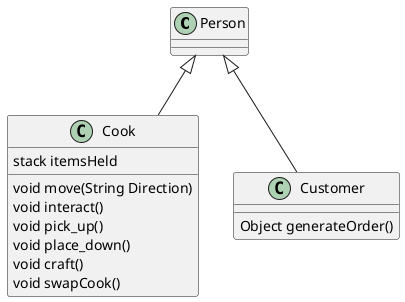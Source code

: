 @startuml 
class Person{

}
class Cook{
    stack itemsHeld
    void move(String Direction)
    void interact()
    void pick_up()
    void place_down()
    void craft()
    void swapCook()
}
class Customer{
    Object generateOrder()
}
Person <|-- Cook
Person <|-- Customer
@enduml
